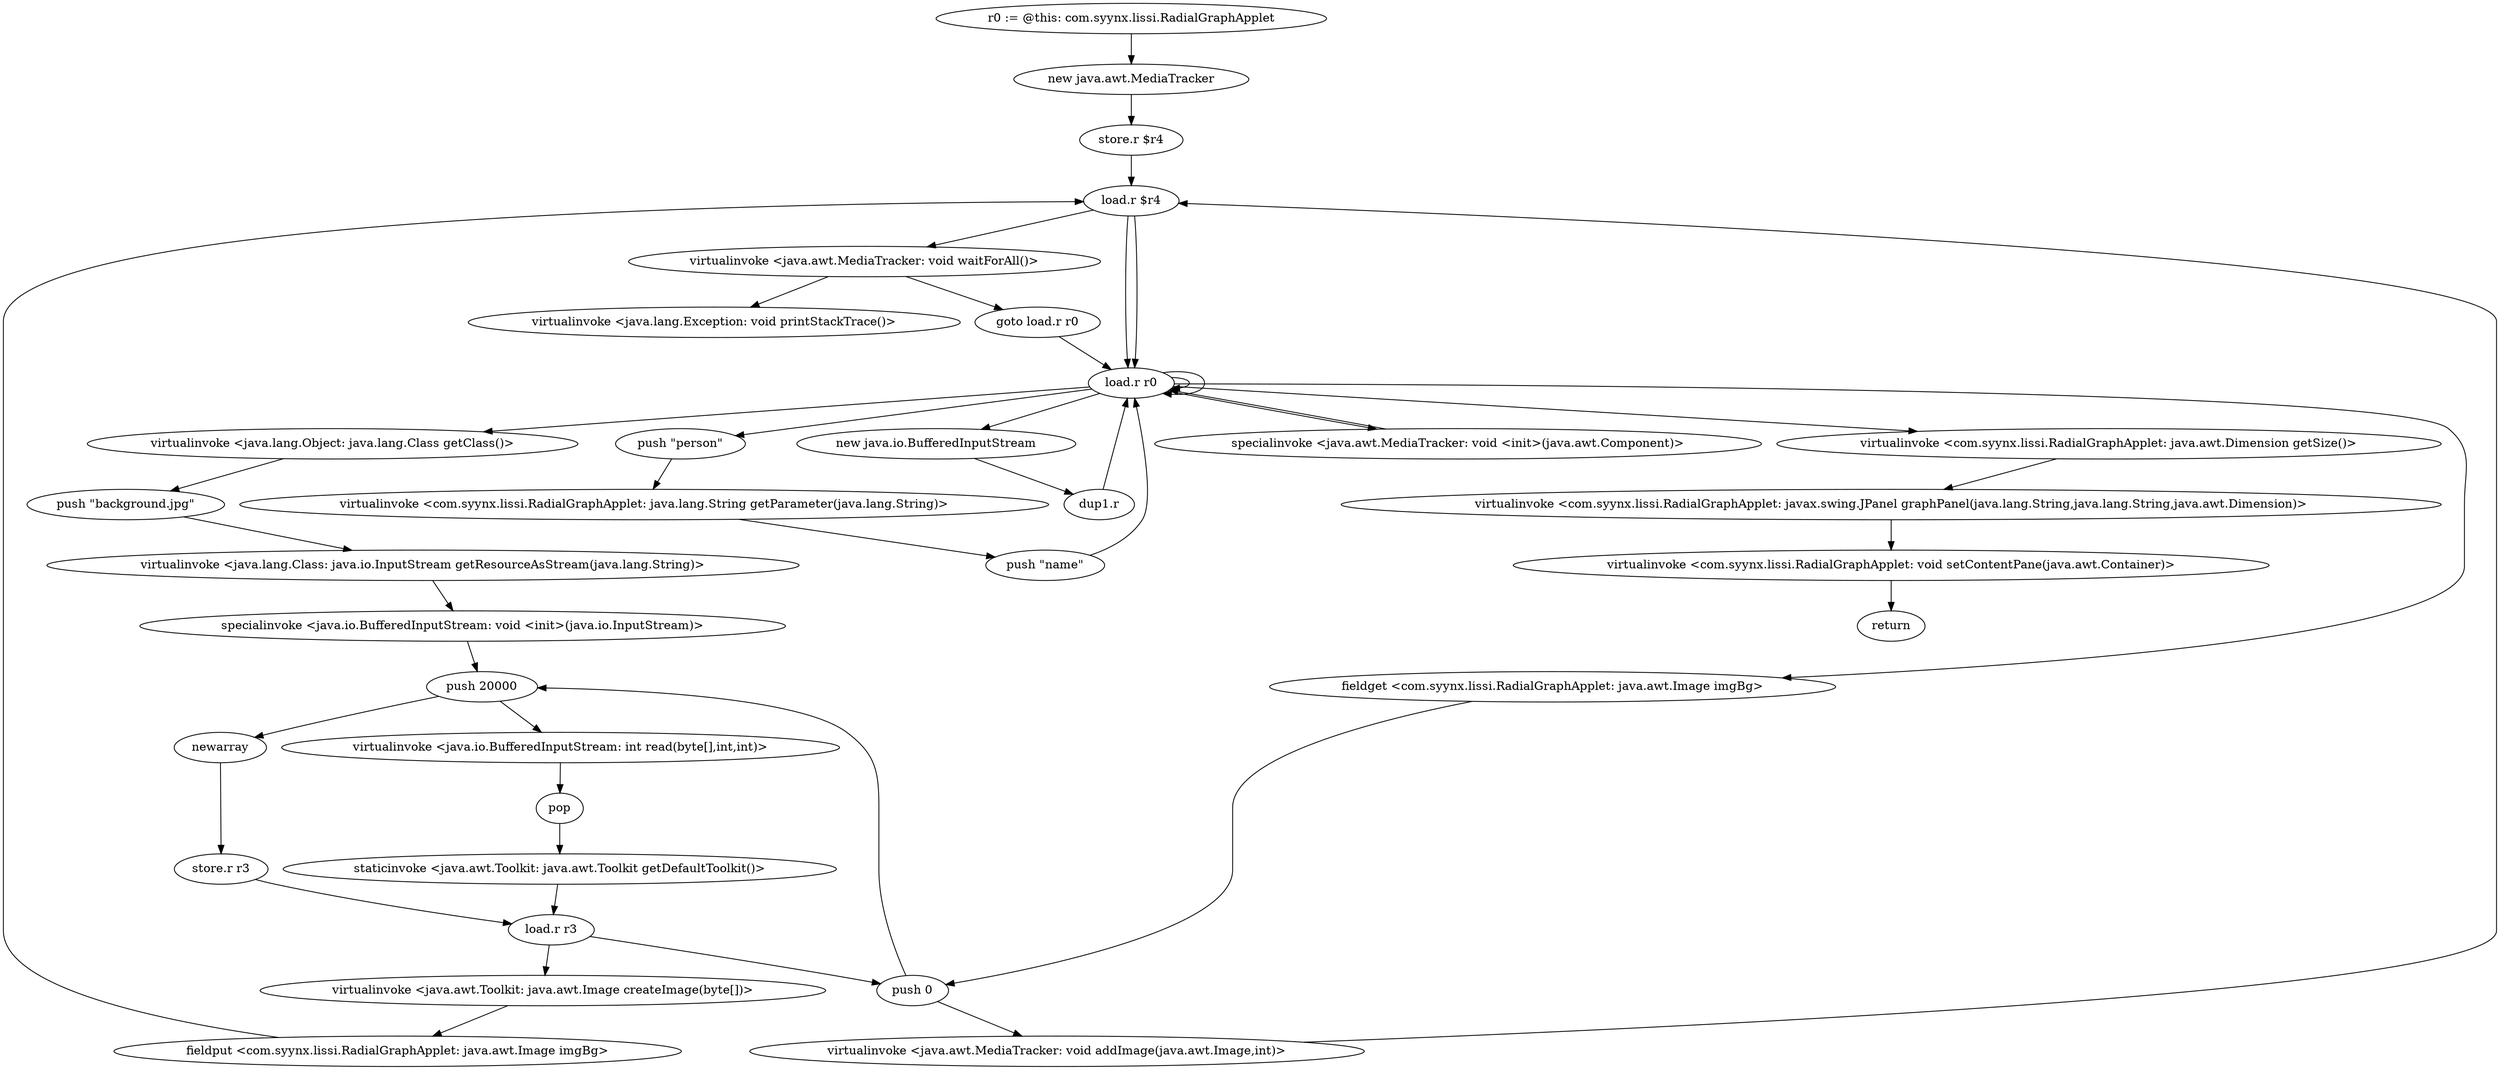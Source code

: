 digraph "" {
    "r0 := @this: com.syynx.lissi.RadialGraphApplet"
    "new java.awt.MediaTracker"
    "r0 := @this: com.syynx.lissi.RadialGraphApplet"->"new java.awt.MediaTracker";
    "store.r $r4"
    "new java.awt.MediaTracker"->"store.r $r4";
    "load.r $r4"
    "store.r $r4"->"load.r $r4";
    "load.r r0"
    "load.r $r4"->"load.r r0";
    "specialinvoke <java.awt.MediaTracker: void <init>(java.awt.Component)>"
    "load.r r0"->"specialinvoke <java.awt.MediaTracker: void <init>(java.awt.Component)>";
    "specialinvoke <java.awt.MediaTracker: void <init>(java.awt.Component)>"->"load.r r0";
    "new java.io.BufferedInputStream"
    "load.r r0"->"new java.io.BufferedInputStream";
    "dup1.r"
    "new java.io.BufferedInputStream"->"dup1.r";
    "dup1.r"->"load.r r0";
    "virtualinvoke <java.lang.Object: java.lang.Class getClass()>"
    "load.r r0"->"virtualinvoke <java.lang.Object: java.lang.Class getClass()>";
    "push \"background.jpg\""
    "virtualinvoke <java.lang.Object: java.lang.Class getClass()>"->"push \"background.jpg\"";
    "virtualinvoke <java.lang.Class: java.io.InputStream getResourceAsStream(java.lang.String)>"
    "push \"background.jpg\""->"virtualinvoke <java.lang.Class: java.io.InputStream getResourceAsStream(java.lang.String)>";
    "specialinvoke <java.io.BufferedInputStream: void <init>(java.io.InputStream)>"
    "virtualinvoke <java.lang.Class: java.io.InputStream getResourceAsStream(java.lang.String)>"->"specialinvoke <java.io.BufferedInputStream: void <init>(java.io.InputStream)>";
    "push 20000"
    "specialinvoke <java.io.BufferedInputStream: void <init>(java.io.InputStream)>"->"push 20000";
    "newarray"
    "push 20000"->"newarray";
    "store.r r3"
    "newarray"->"store.r r3";
    "load.r r3"
    "store.r r3"->"load.r r3";
    "push 0"
    "load.r r3"->"push 0";
    "push 0"->"push 20000";
    "virtualinvoke <java.io.BufferedInputStream: int read(byte[],int,int)>"
    "push 20000"->"virtualinvoke <java.io.BufferedInputStream: int read(byte[],int,int)>";
    "pop"
    "virtualinvoke <java.io.BufferedInputStream: int read(byte[],int,int)>"->"pop";
    "staticinvoke <java.awt.Toolkit: java.awt.Toolkit getDefaultToolkit()>"
    "pop"->"staticinvoke <java.awt.Toolkit: java.awt.Toolkit getDefaultToolkit()>";
    "staticinvoke <java.awt.Toolkit: java.awt.Toolkit getDefaultToolkit()>"->"load.r r3";
    "virtualinvoke <java.awt.Toolkit: java.awt.Image createImage(byte[])>"
    "load.r r3"->"virtualinvoke <java.awt.Toolkit: java.awt.Image createImage(byte[])>";
    "fieldput <com.syynx.lissi.RadialGraphApplet: java.awt.Image imgBg>"
    "virtualinvoke <java.awt.Toolkit: java.awt.Image createImage(byte[])>"->"fieldput <com.syynx.lissi.RadialGraphApplet: java.awt.Image imgBg>";
    "fieldput <com.syynx.lissi.RadialGraphApplet: java.awt.Image imgBg>"->"load.r $r4";
    "load.r $r4"->"load.r r0";
    "fieldget <com.syynx.lissi.RadialGraphApplet: java.awt.Image imgBg>"
    "load.r r0"->"fieldget <com.syynx.lissi.RadialGraphApplet: java.awt.Image imgBg>";
    "fieldget <com.syynx.lissi.RadialGraphApplet: java.awt.Image imgBg>"->"push 0";
    "virtualinvoke <java.awt.MediaTracker: void addImage(java.awt.Image,int)>"
    "push 0"->"virtualinvoke <java.awt.MediaTracker: void addImage(java.awt.Image,int)>";
    "virtualinvoke <java.awt.MediaTracker: void addImage(java.awt.Image,int)>"->"load.r $r4";
    "virtualinvoke <java.awt.MediaTracker: void waitForAll()>"
    "load.r $r4"->"virtualinvoke <java.awt.MediaTracker: void waitForAll()>";
    "goto load.r r0"
    "virtualinvoke <java.awt.MediaTracker: void waitForAll()>"->"goto load.r r0";
    "goto load.r r0"->"load.r r0";
    "load.r r0"->"load.r r0";
    "load.r r0"->"load.r r0";
    "push \"person\""
    "load.r r0"->"push \"person\"";
    "virtualinvoke <com.syynx.lissi.RadialGraphApplet: java.lang.String getParameter(java.lang.String)>"
    "push \"person\""->"virtualinvoke <com.syynx.lissi.RadialGraphApplet: java.lang.String getParameter(java.lang.String)>";
    "push \"name\""
    "virtualinvoke <com.syynx.lissi.RadialGraphApplet: java.lang.String getParameter(java.lang.String)>"->"push \"name\"";
    "push \"name\""->"load.r r0";
    "virtualinvoke <com.syynx.lissi.RadialGraphApplet: java.awt.Dimension getSize()>"
    "load.r r0"->"virtualinvoke <com.syynx.lissi.RadialGraphApplet: java.awt.Dimension getSize()>";
    "virtualinvoke <com.syynx.lissi.RadialGraphApplet: javax.swing.JPanel graphPanel(java.lang.String,java.lang.String,java.awt.Dimension)>"
    "virtualinvoke <com.syynx.lissi.RadialGraphApplet: java.awt.Dimension getSize()>"->"virtualinvoke <com.syynx.lissi.RadialGraphApplet: javax.swing.JPanel graphPanel(java.lang.String,java.lang.String,java.awt.Dimension)>";
    "virtualinvoke <com.syynx.lissi.RadialGraphApplet: void setContentPane(java.awt.Container)>"
    "virtualinvoke <com.syynx.lissi.RadialGraphApplet: javax.swing.JPanel graphPanel(java.lang.String,java.lang.String,java.awt.Dimension)>"->"virtualinvoke <com.syynx.lissi.RadialGraphApplet: void setContentPane(java.awt.Container)>";
    "return"
    "virtualinvoke <com.syynx.lissi.RadialGraphApplet: void setContentPane(java.awt.Container)>"->"return";
    "virtualinvoke <java.lang.Exception: void printStackTrace()>"
    "virtualinvoke <java.awt.MediaTracker: void waitForAll()>"->"virtualinvoke <java.lang.Exception: void printStackTrace()>";
}
